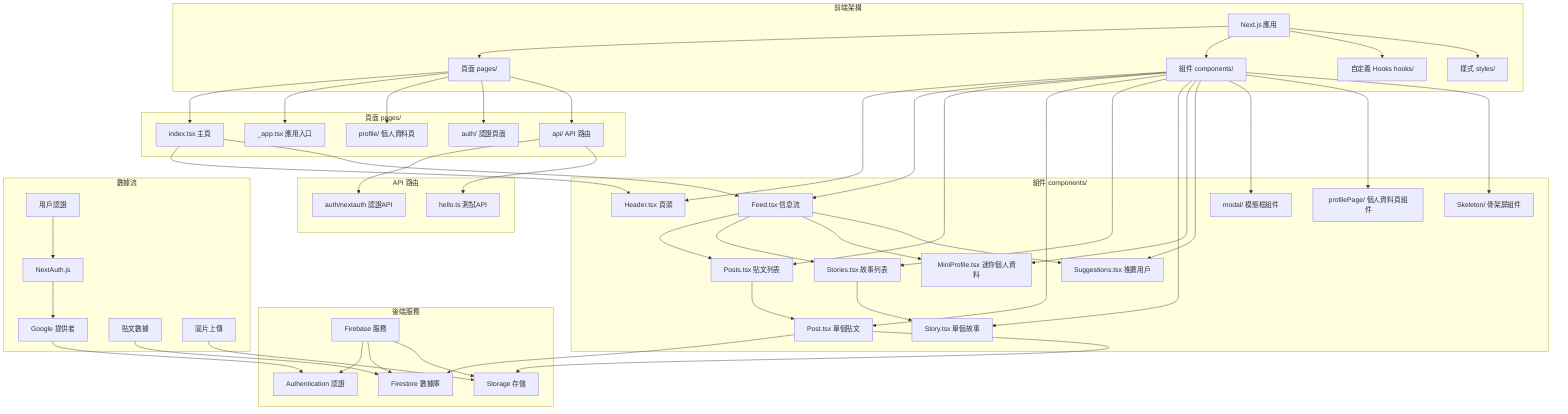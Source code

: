 graph TD
    subgraph "前端架構"
        A[Next.js 應用] --> B[頁面 pages/]
        A --> C[組件 components/]
        A --> D[自定義 Hooks hooks/]
        A --> E[樣式 styles/]
    end
    
    subgraph "頁面 pages/"
        B --> B1[index.tsx 主頁]
        B --> B2[_app.tsx 應用入口]
        B --> B3[profile/ 個人資料頁]
        B --> B4[auth/ 認證頁面]
        B --> B5[api/ API 路由]
    end
    
    subgraph "API 路由"
        B5 --> B5A[auth/nextauth 認證API]
        B5 --> B5B[hello.ts 測試API]
    end
    
    subgraph "組件 components/"
        C --> C1[Header.tsx 頁頭]
        C --> C2[Feed.tsx 信息流]
        C --> C3[Posts.tsx 貼文列表]
        C --> C4[Post.tsx 單個貼文]
        C --> C5[Stories.tsx 故事列表]
        C --> C6[Story.tsx 單個故事]
        C --> C7[MiniProfile.tsx 迷你個人資料]
        C --> C8[Suggestions.tsx 推薦用戶]
        C --> C9[modal/ 模態框組件]
        C --> C10[profilePage/ 個人資料頁組件]
        C --> C11[Skeleton/ 骨架屏組件]
    end
    
    subgraph "後端服務"
        F[Firebase 服務] --> F1[Authentication 認證]
        F --> F2[Firestore 數據庫]
        F --> F3[Storage 存儲]
    end
    
    subgraph "數據流"
        G[用戶認證] --> G1[NextAuth.js]
        G1 --> G2[Google 提供者]
        G2 --> F1
        
        H[貼文數據] --> F2
        H1[圖片上傳] --> F3
    end
    
    %% 連接關係
    B1 --> C1
    B1 --> C2
    C2 --> C3
    C2 --> C5
    C2 --> C7
    C2 --> C8
    C3 --> C4
    C5 --> C6
    
    %% 數據流關係
    C4 --> F2
    C4 --> F3